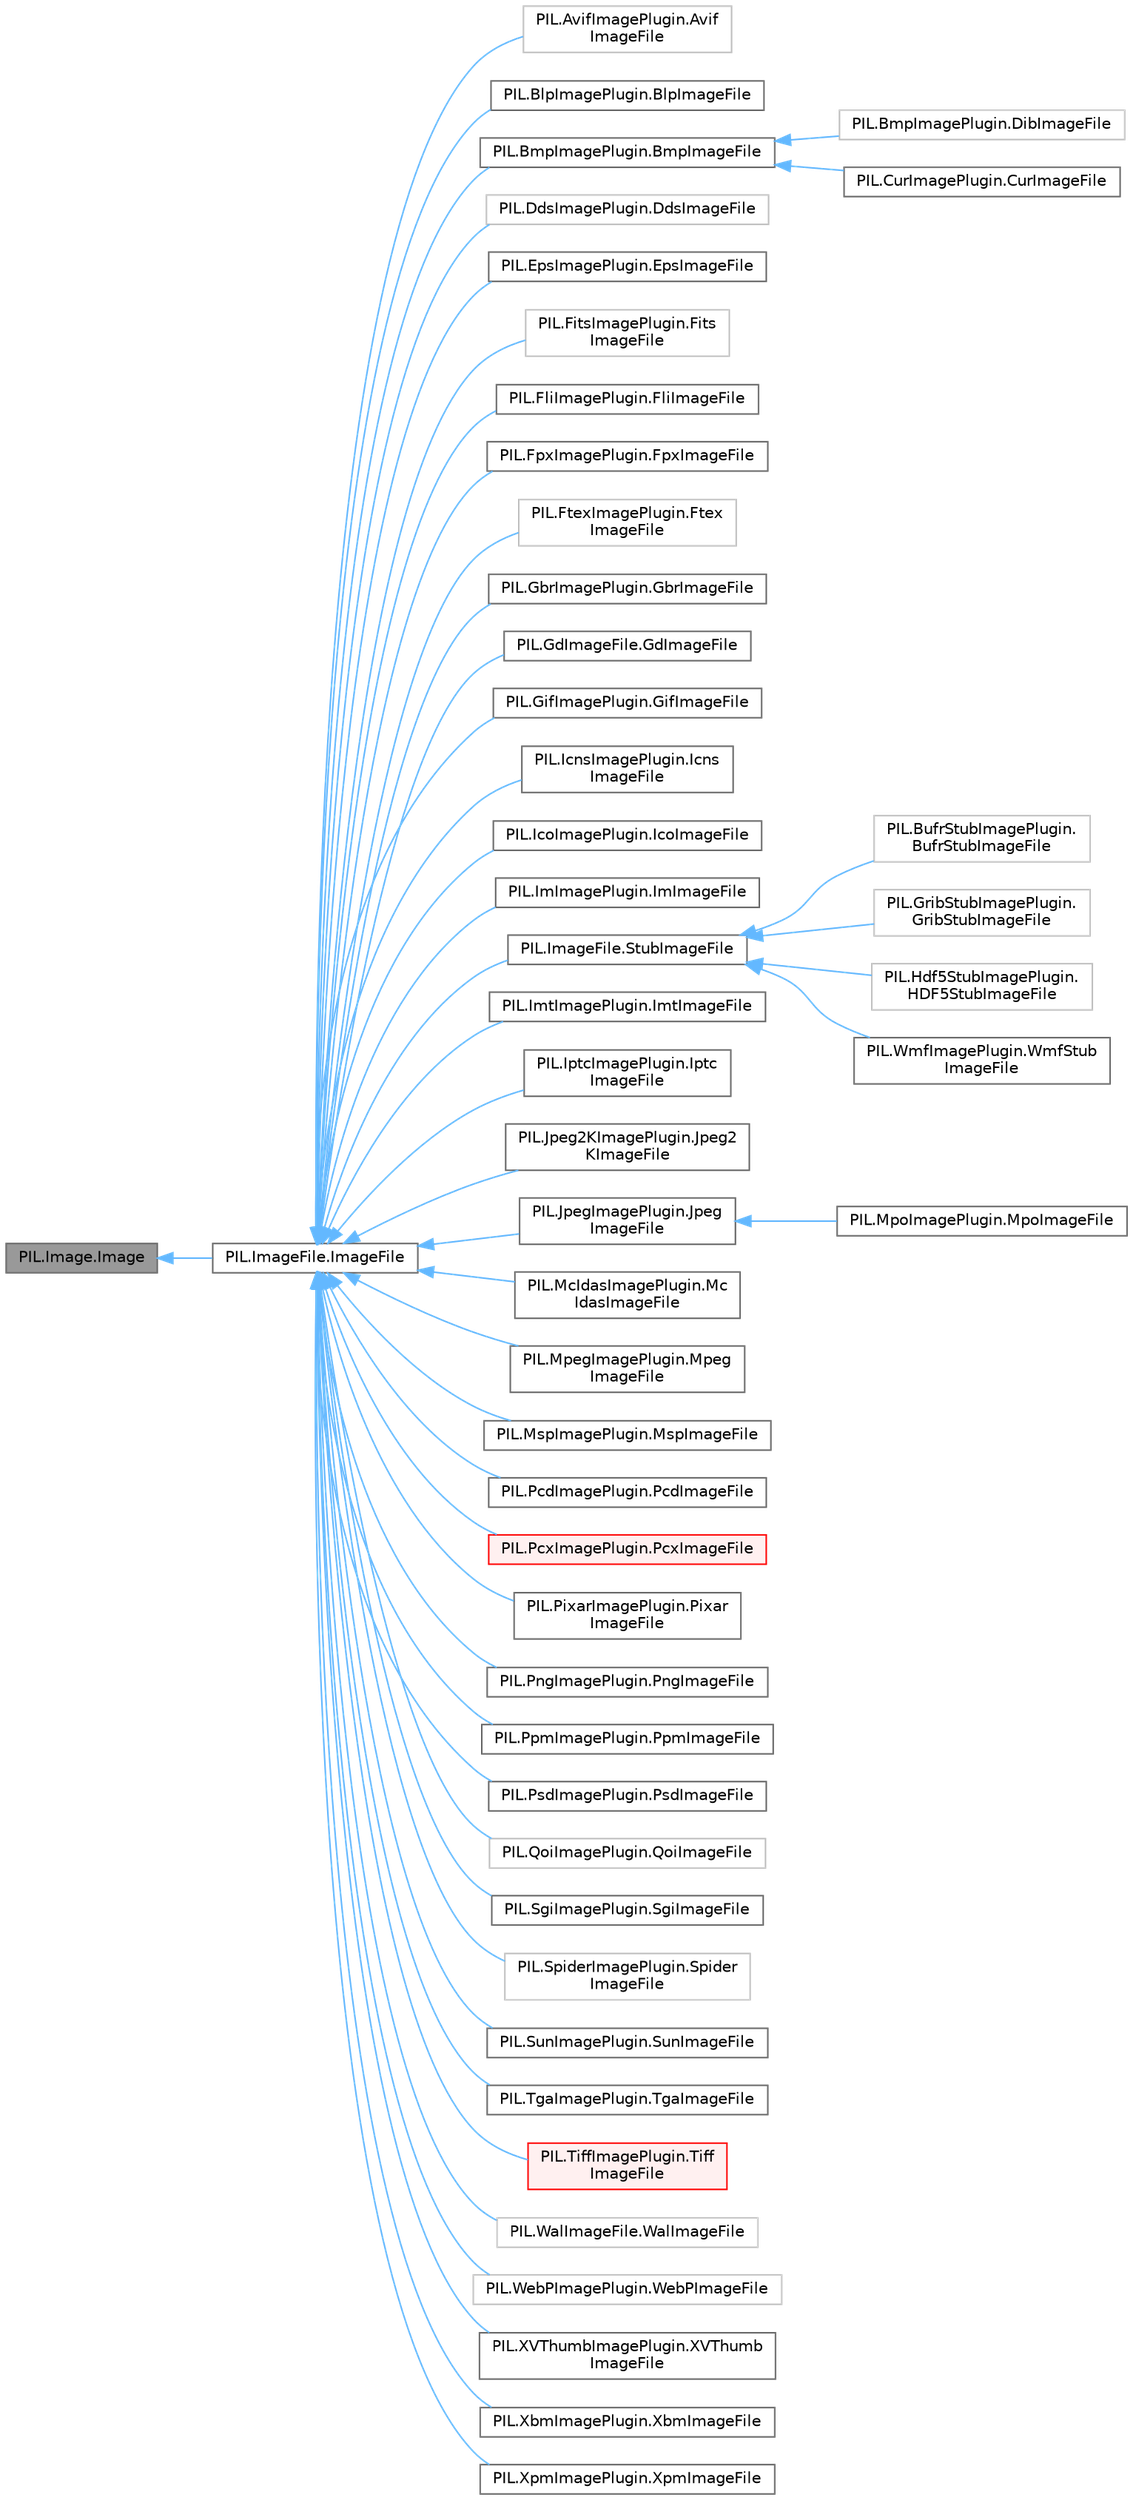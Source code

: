 digraph "PIL.Image.Image"
{
 // LATEX_PDF_SIZE
  bgcolor="transparent";
  edge [fontname=Helvetica,fontsize=10,labelfontname=Helvetica,labelfontsize=10];
  node [fontname=Helvetica,fontsize=10,shape=box,height=0.2,width=0.4];
  rankdir="LR";
  Node1 [id="Node000001",label="PIL.Image.Image",height=0.2,width=0.4,color="gray40", fillcolor="grey60", style="filled", fontcolor="black",tooltip=" "];
  Node1 -> Node2 [id="edge1_Node000001_Node000002",dir="back",color="steelblue1",style="solid",tooltip=" "];
  Node2 [id="Node000002",label="PIL.ImageFile.ImageFile",height=0.2,width=0.4,color="gray40", fillcolor="white", style="filled",URL="$da/d3b/classPIL_1_1ImageFile_1_1ImageFile.html",tooltip=" "];
  Node2 -> Node3 [id="edge2_Node000002_Node000003",dir="back",color="steelblue1",style="solid",tooltip=" "];
  Node3 [id="Node000003",label="PIL.AvifImagePlugin.Avif\lImageFile",height=0.2,width=0.4,color="grey75", fillcolor="white", style="filled",URL="$d9/d4d/classPIL_1_1AvifImagePlugin_1_1AvifImageFile.html",tooltip=" "];
  Node2 -> Node4 [id="edge3_Node000002_Node000004",dir="back",color="steelblue1",style="solid",tooltip=" "];
  Node4 [id="Node000004",label="PIL.BlpImagePlugin.BlpImageFile",height=0.2,width=0.4,color="gray40", fillcolor="white", style="filled",URL="$da/d8d/classPIL_1_1BlpImagePlugin_1_1BlpImageFile.html",tooltip=" "];
  Node2 -> Node5 [id="edge4_Node000002_Node000005",dir="back",color="steelblue1",style="solid",tooltip=" "];
  Node5 [id="Node000005",label="PIL.BmpImagePlugin.BmpImageFile",height=0.2,width=0.4,color="gray40", fillcolor="white", style="filled",URL="$d2/de7/classPIL_1_1BmpImagePlugin_1_1BmpImageFile.html",tooltip=" "];
  Node5 -> Node6 [id="edge5_Node000005_Node000006",dir="back",color="steelblue1",style="solid",tooltip=" "];
  Node6 [id="Node000006",label="PIL.BmpImagePlugin.DibImageFile",height=0.2,width=0.4,color="grey75", fillcolor="white", style="filled",URL="$db/d02/classPIL_1_1BmpImagePlugin_1_1DibImageFile.html",tooltip=" "];
  Node5 -> Node7 [id="edge6_Node000005_Node000007",dir="back",color="steelblue1",style="solid",tooltip=" "];
  Node7 [id="Node000007",label="PIL.CurImagePlugin.CurImageFile",height=0.2,width=0.4,color="gray40", fillcolor="white", style="filled",URL="$d7/deb/classPIL_1_1CurImagePlugin_1_1CurImageFile.html",tooltip="Image plugin for Windows Cursor files."];
  Node2 -> Node8 [id="edge7_Node000002_Node000008",dir="back",color="steelblue1",style="solid",tooltip=" "];
  Node8 [id="Node000008",label="PIL.DdsImagePlugin.DdsImageFile",height=0.2,width=0.4,color="grey75", fillcolor="white", style="filled",URL="$d4/df0/classPIL_1_1DdsImagePlugin_1_1DdsImageFile.html",tooltip=" "];
  Node2 -> Node9 [id="edge8_Node000002_Node000009",dir="back",color="steelblue1",style="solid",tooltip=" "];
  Node9 [id="Node000009",label="PIL.EpsImagePlugin.EpsImageFile",height=0.2,width=0.4,color="gray40", fillcolor="white", style="filled",URL="$d3/dd5/classPIL_1_1EpsImagePlugin_1_1EpsImageFile.html",tooltip="Image plugin for Encapsulated PostScript."];
  Node2 -> Node10 [id="edge9_Node000002_Node000010",dir="back",color="steelblue1",style="solid",tooltip=" "];
  Node10 [id="Node000010",label="PIL.FitsImagePlugin.Fits\lImageFile",height=0.2,width=0.4,color="grey75", fillcolor="white", style="filled",URL="$d4/d0e/classPIL_1_1FitsImagePlugin_1_1FitsImageFile.html",tooltip=" "];
  Node2 -> Node11 [id="edge10_Node000002_Node000011",dir="back",color="steelblue1",style="solid",tooltip=" "];
  Node11 [id="Node000011",label="PIL.FliImagePlugin.FliImageFile",height=0.2,width=0.4,color="gray40", fillcolor="white", style="filled",URL="$dd/d37/classPIL_1_1FliImagePlugin_1_1FliImageFile.html",tooltip="Image plugin for the FLI/FLC animation format."];
  Node2 -> Node12 [id="edge11_Node000002_Node000012",dir="back",color="steelblue1",style="solid",tooltip=" "];
  Node12 [id="Node000012",label="PIL.FpxImagePlugin.FpxImageFile",height=0.2,width=0.4,color="gray40", fillcolor="white", style="filled",URL="$d5/d7d/classPIL_1_1FpxImagePlugin_1_1FpxImageFile.html",tooltip="Image plugin for the FlashPix images."];
  Node2 -> Node13 [id="edge12_Node000002_Node000013",dir="back",color="steelblue1",style="solid",tooltip=" "];
  Node13 [id="Node000013",label="PIL.FtexImagePlugin.Ftex\lImageFile",height=0.2,width=0.4,color="grey75", fillcolor="white", style="filled",URL="$d6/d38/classPIL_1_1FtexImagePlugin_1_1FtexImageFile.html",tooltip=" "];
  Node2 -> Node14 [id="edge13_Node000002_Node000014",dir="back",color="steelblue1",style="solid",tooltip=" "];
  Node14 [id="Node000014",label="PIL.GbrImagePlugin.GbrImageFile",height=0.2,width=0.4,color="gray40", fillcolor="white", style="filled",URL="$d4/d23/classPIL_1_1GbrImagePlugin_1_1GbrImageFile.html",tooltip="Image plugin for the GIMP brush format."];
  Node2 -> Node15 [id="edge14_Node000002_Node000015",dir="back",color="steelblue1",style="solid",tooltip=" "];
  Node15 [id="Node000015",label="PIL.GdImageFile.GdImageFile",height=0.2,width=0.4,color="gray40", fillcolor="white", style="filled",URL="$db/dc2/classPIL_1_1GdImageFile_1_1GdImageFile.html",tooltip=" "];
  Node2 -> Node16 [id="edge15_Node000002_Node000016",dir="back",color="steelblue1",style="solid",tooltip=" "];
  Node16 [id="Node000016",label="PIL.GifImagePlugin.GifImageFile",height=0.2,width=0.4,color="gray40", fillcolor="white", style="filled",URL="$d4/d91/classPIL_1_1GifImagePlugin_1_1GifImageFile.html",tooltip="Image plugin for GIF images."];
  Node2 -> Node17 [id="edge16_Node000002_Node000017",dir="back",color="steelblue1",style="solid",tooltip=" "];
  Node17 [id="Node000017",label="PIL.IcnsImagePlugin.Icns\lImageFile",height=0.2,width=0.4,color="gray40", fillcolor="white", style="filled",URL="$d6/dcb/classPIL_1_1IcnsImagePlugin_1_1IcnsImageFile.html",tooltip="Image plugin for Mac OS icons."];
  Node2 -> Node18 [id="edge17_Node000002_Node000018",dir="back",color="steelblue1",style="solid",tooltip=" "];
  Node18 [id="Node000018",label="PIL.IcoImagePlugin.IcoImageFile",height=0.2,width=0.4,color="gray40", fillcolor="white", style="filled",URL="$de/d06/classPIL_1_1IcoImagePlugin_1_1IcoImageFile.html",tooltip="Image plugin for Windows Icon files."];
  Node2 -> Node19 [id="edge18_Node000002_Node000019",dir="back",color="steelblue1",style="solid",tooltip=" "];
  Node19 [id="Node000019",label="PIL.ImImagePlugin.ImImageFile",height=0.2,width=0.4,color="gray40", fillcolor="white", style="filled",URL="$dc/d75/classPIL_1_1ImImagePlugin_1_1ImImageFile.html",tooltip="Image plugin for the IFUNC IM file format."];
  Node2 -> Node20 [id="edge19_Node000002_Node000020",dir="back",color="steelblue1",style="solid",tooltip=" "];
  Node20 [id="Node000020",label="PIL.ImageFile.StubImageFile",height=0.2,width=0.4,color="gray40", fillcolor="white", style="filled",URL="$dc/db0/classPIL_1_1ImageFile_1_1StubImageFile.html",tooltip=" "];
  Node20 -> Node21 [id="edge20_Node000020_Node000021",dir="back",color="steelblue1",style="solid",tooltip=" "];
  Node21 [id="Node000021",label="PIL.BufrStubImagePlugin.\lBufrStubImageFile",height=0.2,width=0.4,color="grey75", fillcolor="white", style="filled",URL="$d8/db7/classPIL_1_1BufrStubImagePlugin_1_1BufrStubImageFile.html",tooltip=" "];
  Node20 -> Node22 [id="edge21_Node000020_Node000022",dir="back",color="steelblue1",style="solid",tooltip=" "];
  Node22 [id="Node000022",label="PIL.GribStubImagePlugin.\lGribStubImageFile",height=0.2,width=0.4,color="grey75", fillcolor="white", style="filled",URL="$d0/d24/classPIL_1_1GribStubImagePlugin_1_1GribStubImageFile.html",tooltip=" "];
  Node20 -> Node23 [id="edge22_Node000020_Node000023",dir="back",color="steelblue1",style="solid",tooltip=" "];
  Node23 [id="Node000023",label="PIL.Hdf5StubImagePlugin.\lHDF5StubImageFile",height=0.2,width=0.4,color="grey75", fillcolor="white", style="filled",URL="$da/dba/classPIL_1_1Hdf5StubImagePlugin_1_1HDF5StubImageFile.html",tooltip=" "];
  Node20 -> Node24 [id="edge23_Node000020_Node000024",dir="back",color="steelblue1",style="solid",tooltip=" "];
  Node24 [id="Node000024",label="PIL.WmfImagePlugin.WmfStub\lImageFile",height=0.2,width=0.4,color="gray40", fillcolor="white", style="filled",URL="$d0/d77/classPIL_1_1WmfImagePlugin_1_1WmfStubImageFile.html",tooltip="Image plugin for Windows metafiles."];
  Node2 -> Node25 [id="edge24_Node000002_Node000025",dir="back",color="steelblue1",style="solid",tooltip=" "];
  Node25 [id="Node000025",label="PIL.ImtImagePlugin.ImtImageFile",height=0.2,width=0.4,color="gray40", fillcolor="white", style="filled",URL="$da/db0/classPIL_1_1ImtImagePlugin_1_1ImtImageFile.html",tooltip="Image plugin for IM Tools images."];
  Node2 -> Node26 [id="edge25_Node000002_Node000026",dir="back",color="steelblue1",style="solid",tooltip=" "];
  Node26 [id="Node000026",label="PIL.IptcImagePlugin.Iptc\lImageFile",height=0.2,width=0.4,color="gray40", fillcolor="white", style="filled",URL="$d0/d7d/classPIL_1_1IptcImagePlugin_1_1IptcImageFile.html",tooltip="Image plugin for IPTC/NAA datastreams."];
  Node2 -> Node27 [id="edge26_Node000002_Node000027",dir="back",color="steelblue1",style="solid",tooltip=" "];
  Node27 [id="Node000027",label="PIL.Jpeg2KImagePlugin.Jpeg2\lKImageFile",height=0.2,width=0.4,color="gray40", fillcolor="white", style="filled",URL="$d7/d8a/classPIL_1_1Jpeg2KImagePlugin_1_1Jpeg2KImageFile.html",tooltip="Image plugin for JPEG2000 images."];
  Node2 -> Node28 [id="edge27_Node000002_Node000028",dir="back",color="steelblue1",style="solid",tooltip=" "];
  Node28 [id="Node000028",label="PIL.JpegImagePlugin.Jpeg\lImageFile",height=0.2,width=0.4,color="gray40", fillcolor="white", style="filled",URL="$da/d60/classPIL_1_1JpegImagePlugin_1_1JpegImageFile.html",tooltip="Image plugin for JPEG and JFIF images."];
  Node28 -> Node29 [id="edge28_Node000028_Node000029",dir="back",color="steelblue1",style="solid",tooltip=" "];
  Node29 [id="Node000029",label="PIL.MpoImagePlugin.MpoImageFile",height=0.2,width=0.4,color="gray40", fillcolor="white", style="filled",URL="$db/d8a/classPIL_1_1MpoImagePlugin_1_1MpoImageFile.html",tooltip="Image plugin for MPO images."];
  Node2 -> Node30 [id="edge29_Node000002_Node000030",dir="back",color="steelblue1",style="solid",tooltip=" "];
  Node30 [id="Node000030",label="PIL.McIdasImagePlugin.Mc\lIdasImageFile",height=0.2,width=0.4,color="gray40", fillcolor="white", style="filled",URL="$d5/d19/classPIL_1_1McIdasImagePlugin_1_1McIdasImageFile.html",tooltip="Image plugin for McIdas area images."];
  Node2 -> Node31 [id="edge30_Node000002_Node000031",dir="back",color="steelblue1",style="solid",tooltip=" "];
  Node31 [id="Node000031",label="PIL.MpegImagePlugin.Mpeg\lImageFile",height=0.2,width=0.4,color="gray40", fillcolor="white", style="filled",URL="$d0/d61/classPIL_1_1MpegImagePlugin_1_1MpegImageFile.html",tooltip="Image plugin for MPEG streams."];
  Node2 -> Node32 [id="edge31_Node000002_Node000032",dir="back",color="steelblue1",style="solid",tooltip=" "];
  Node32 [id="Node000032",label="PIL.MspImagePlugin.MspImageFile",height=0.2,width=0.4,color="gray40", fillcolor="white", style="filled",URL="$dd/d3c/classPIL_1_1MspImagePlugin_1_1MspImageFile.html",tooltip="Image plugin for Windows MSP images."];
  Node2 -> Node33 [id="edge32_Node000002_Node000033",dir="back",color="steelblue1",style="solid",tooltip=" "];
  Node33 [id="Node000033",label="PIL.PcdImagePlugin.PcdImageFile",height=0.2,width=0.4,color="gray40", fillcolor="white", style="filled",URL="$d4/da7/classPIL_1_1PcdImagePlugin_1_1PcdImageFile.html",tooltip="Image plugin for PhotoCD images."];
  Node2 -> Node34 [id="edge33_Node000002_Node000034",dir="back",color="steelblue1",style="solid",tooltip=" "];
  Node34 [id="Node000034",label="PIL.PcxImagePlugin.PcxImageFile",height=0.2,width=0.4,color="red", fillcolor="#FFF0F0", style="filled",URL="$dc/d9e/classPIL_1_1PcxImagePlugin_1_1PcxImageFile.html",tooltip="Image plugin for Paintbrush images."];
  Node2 -> Node36 [id="edge34_Node000002_Node000036",dir="back",color="steelblue1",style="solid",tooltip=" "];
  Node36 [id="Node000036",label="PIL.PixarImagePlugin.Pixar\lImageFile",height=0.2,width=0.4,color="gray40", fillcolor="white", style="filled",URL="$df/d63/classPIL_1_1PixarImagePlugin_1_1PixarImageFile.html",tooltip="Image plugin for PIXAR raster images."];
  Node2 -> Node37 [id="edge35_Node000002_Node000037",dir="back",color="steelblue1",style="solid",tooltip=" "];
  Node37 [id="Node000037",label="PIL.PngImagePlugin.PngImageFile",height=0.2,width=0.4,color="gray40", fillcolor="white", style="filled",URL="$dc/d75/classPIL_1_1PngImagePlugin_1_1PngImageFile.html",tooltip="Image plugin for PNG images."];
  Node2 -> Node38 [id="edge36_Node000002_Node000038",dir="back",color="steelblue1",style="solid",tooltip=" "];
  Node38 [id="Node000038",label="PIL.PpmImagePlugin.PpmImageFile",height=0.2,width=0.4,color="gray40", fillcolor="white", style="filled",URL="$d7/dbc/classPIL_1_1PpmImagePlugin_1_1PpmImageFile.html",tooltip="Image plugin for PBM, PGM, and PPM images."];
  Node2 -> Node39 [id="edge37_Node000002_Node000039",dir="back",color="steelblue1",style="solid",tooltip=" "];
  Node39 [id="Node000039",label="PIL.PsdImagePlugin.PsdImageFile",height=0.2,width=0.4,color="gray40", fillcolor="white", style="filled",URL="$d6/dd9/classPIL_1_1PsdImagePlugin_1_1PsdImageFile.html",tooltip="Image plugin for Photoshop images."];
  Node2 -> Node40 [id="edge38_Node000002_Node000040",dir="back",color="steelblue1",style="solid",tooltip=" "];
  Node40 [id="Node000040",label="PIL.QoiImagePlugin.QoiImageFile",height=0.2,width=0.4,color="grey75", fillcolor="white", style="filled",URL="$d7/d9d/classPIL_1_1QoiImagePlugin_1_1QoiImageFile.html",tooltip=" "];
  Node2 -> Node41 [id="edge39_Node000002_Node000041",dir="back",color="steelblue1",style="solid",tooltip=" "];
  Node41 [id="Node000041",label="PIL.SgiImagePlugin.SgiImageFile",height=0.2,width=0.4,color="gray40", fillcolor="white", style="filled",URL="$dc/da6/classPIL_1_1SgiImagePlugin_1_1SgiImageFile.html",tooltip="Image plugin for SGI images."];
  Node2 -> Node42 [id="edge40_Node000002_Node000042",dir="back",color="steelblue1",style="solid",tooltip=" "];
  Node42 [id="Node000042",label="PIL.SpiderImagePlugin.Spider\lImageFile",height=0.2,width=0.4,color="grey75", fillcolor="white", style="filled",URL="$d0/d5e/classPIL_1_1SpiderImagePlugin_1_1SpiderImageFile.html",tooltip=" "];
  Node2 -> Node43 [id="edge41_Node000002_Node000043",dir="back",color="steelblue1",style="solid",tooltip=" "];
  Node43 [id="Node000043",label="PIL.SunImagePlugin.SunImageFile",height=0.2,width=0.4,color="gray40", fillcolor="white", style="filled",URL="$d8/d52/classPIL_1_1SunImagePlugin_1_1SunImageFile.html",tooltip="Image plugin for Sun raster files."];
  Node2 -> Node44 [id="edge42_Node000002_Node000044",dir="back",color="steelblue1",style="solid",tooltip=" "];
  Node44 [id="Node000044",label="PIL.TgaImagePlugin.TgaImageFile",height=0.2,width=0.4,color="gray40", fillcolor="white", style="filled",URL="$d0/d12/classPIL_1_1TgaImagePlugin_1_1TgaImageFile.html",tooltip="Image plugin for Targa files."];
  Node2 -> Node45 [id="edge43_Node000002_Node000045",dir="back",color="steelblue1",style="solid",tooltip=" "];
  Node45 [id="Node000045",label="PIL.TiffImagePlugin.Tiff\lImageFile",height=0.2,width=0.4,color="red", fillcolor="#FFF0F0", style="filled",URL="$df/d6c/classPIL_1_1TiffImagePlugin_1_1TiffImageFile.html",tooltip="Image plugin for TIFF files."];
  Node2 -> Node47 [id="edge44_Node000002_Node000047",dir="back",color="steelblue1",style="solid",tooltip=" "];
  Node47 [id="Node000047",label="PIL.WalImageFile.WalImageFile",height=0.2,width=0.4,color="grey75", fillcolor="white", style="filled",URL="$d4/d1a/classPIL_1_1WalImageFile_1_1WalImageFile.html",tooltip=" "];
  Node2 -> Node48 [id="edge45_Node000002_Node000048",dir="back",color="steelblue1",style="solid",tooltip=" "];
  Node48 [id="Node000048",label="PIL.WebPImagePlugin.WebPImageFile",height=0.2,width=0.4,color="grey75", fillcolor="white", style="filled",URL="$d7/db0/classPIL_1_1WebPImagePlugin_1_1WebPImageFile.html",tooltip=" "];
  Node2 -> Node49 [id="edge46_Node000002_Node000049",dir="back",color="steelblue1",style="solid",tooltip=" "];
  Node49 [id="Node000049",label="PIL.XVThumbImagePlugin.XVThumb\lImageFile",height=0.2,width=0.4,color="gray40", fillcolor="white", style="filled",URL="$d8/db4/classPIL_1_1XVThumbImagePlugin_1_1XVThumbImageFile.html",tooltip="Image plugin for XV thumbnail images."];
  Node2 -> Node50 [id="edge47_Node000002_Node000050",dir="back",color="steelblue1",style="solid",tooltip=" "];
  Node50 [id="Node000050",label="PIL.XbmImagePlugin.XbmImageFile",height=0.2,width=0.4,color="gray40", fillcolor="white", style="filled",URL="$d4/dff/classPIL_1_1XbmImagePlugin_1_1XbmImageFile.html",tooltip="Image plugin for X11 bitmaps."];
  Node2 -> Node51 [id="edge48_Node000002_Node000051",dir="back",color="steelblue1",style="solid",tooltip=" "];
  Node51 [id="Node000051",label="PIL.XpmImagePlugin.XpmImageFile",height=0.2,width=0.4,color="gray40", fillcolor="white", style="filled",URL="$dd/de9/classPIL_1_1XpmImagePlugin_1_1XpmImageFile.html",tooltip="Image plugin for X11 pixel maps."];
}
